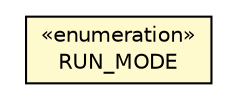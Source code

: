 #!/usr/local/bin/dot
#
# Class diagram 
# Generated by UMLGraph version R5_6-24-gf6e263 (http://www.umlgraph.org/)
#

digraph G {
	edge [fontname="Helvetica",fontsize=10,labelfontname="Helvetica",labelfontsize=10];
	node [fontname="Helvetica",fontsize=10,shape=plaintext];
	nodesep=0.25;
	ranksep=0.5;
	// com.orientechnologies.orient.core.db.OScenarioThreadLocal.RUN_MODE
	c3552460 [label=<<table title="com.orientechnologies.orient.core.db.OScenarioThreadLocal.RUN_MODE" border="0" cellborder="1" cellspacing="0" cellpadding="2" port="p" bgcolor="lemonChiffon" href="./OScenarioThreadLocal.RUN_MODE.html">
		<tr><td><table border="0" cellspacing="0" cellpadding="1">
<tr><td align="center" balign="center"> &#171;enumeration&#187; </td></tr>
<tr><td align="center" balign="center"> RUN_MODE </td></tr>
		</table></td></tr>
		</table>>, URL="./OScenarioThreadLocal.RUN_MODE.html", fontname="Helvetica", fontcolor="black", fontsize=10.0];
}

